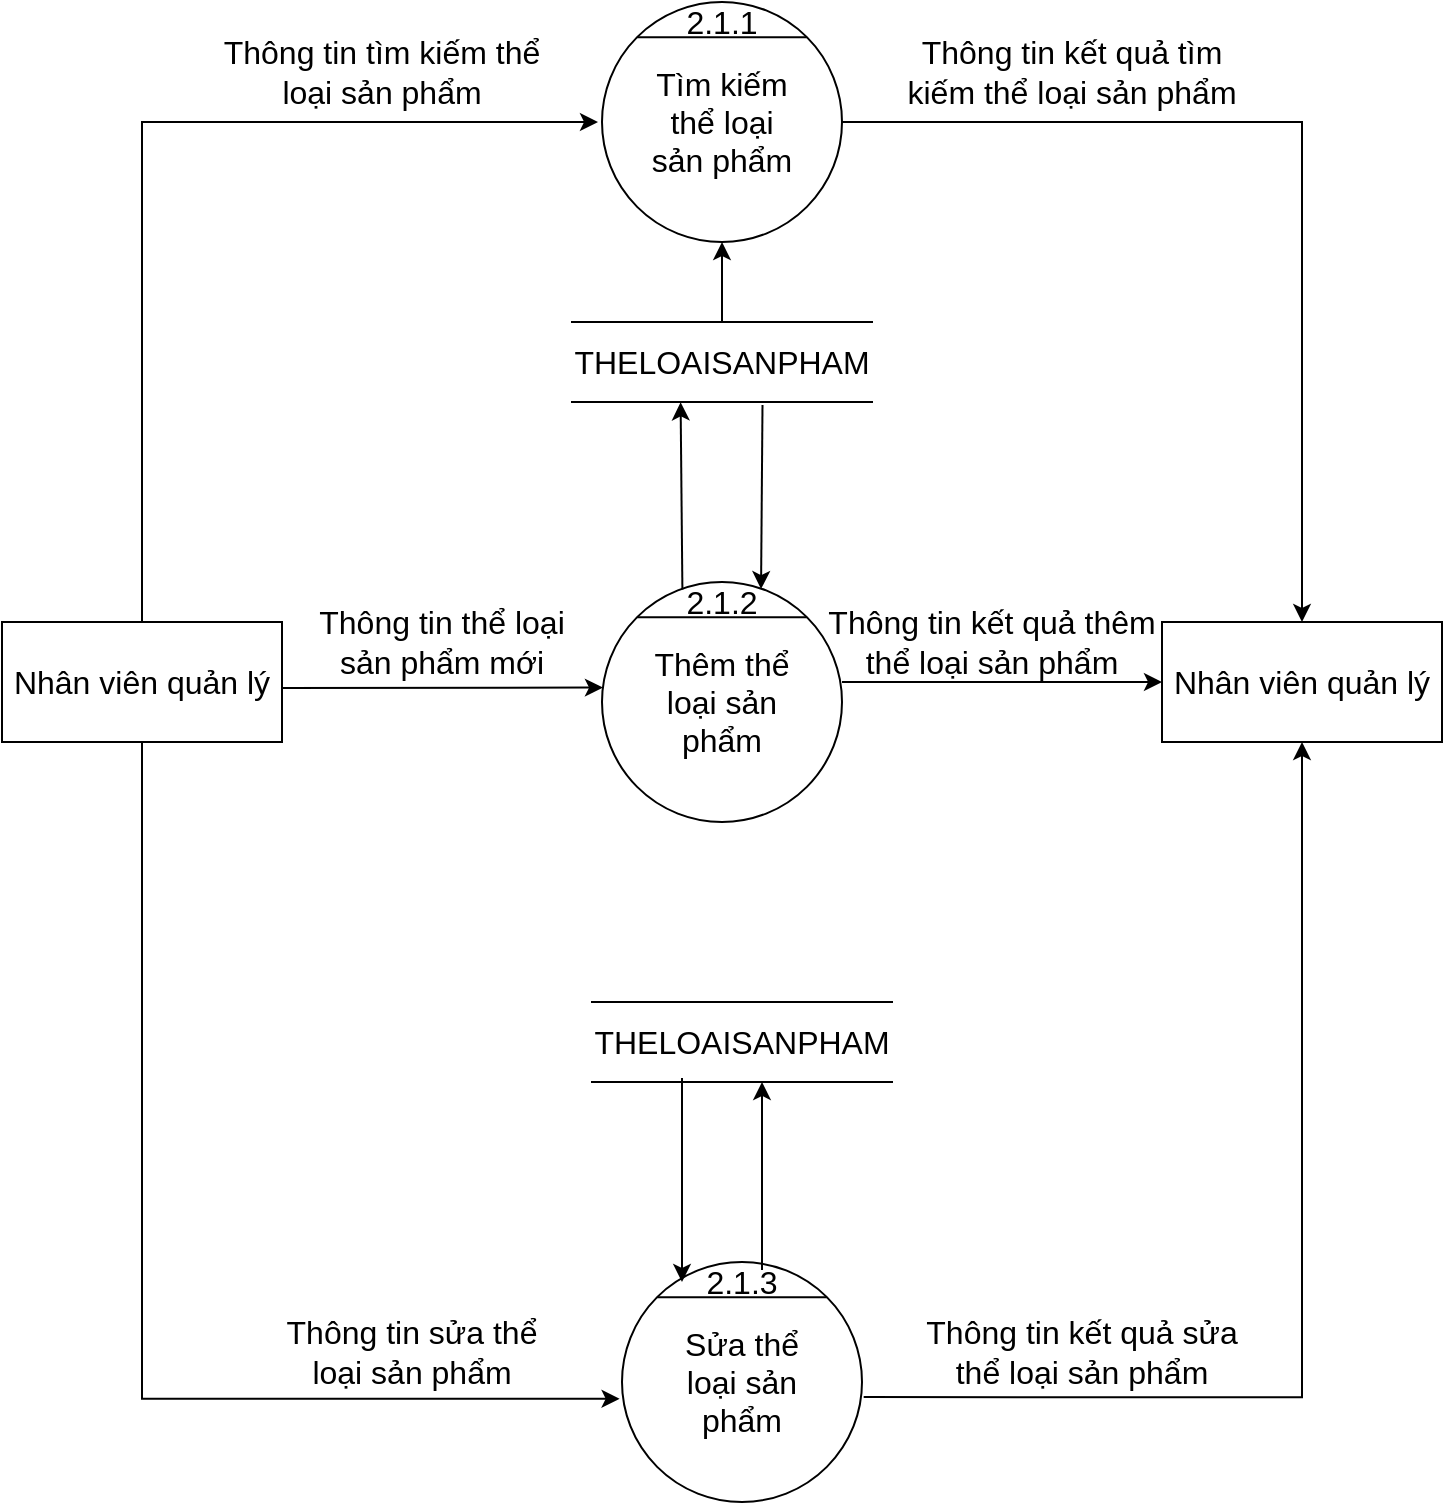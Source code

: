 <mxfile version="16.4.11" type="device"><diagram id="g_X-Bi0Yb1AH6SFP2yHM" name="Page-1"><mxGraphModel dx="1038" dy="641" grid="1" gridSize="10" guides="1" tooltips="1" connect="1" arrows="1" fold="1" page="1" pageScale="1" pageWidth="850" pageHeight="1100" math="0" shadow="0"><root><mxCell id="0"/><mxCell id="1" parent="0"/><mxCell id="pB63qup_f7YUHBTf590a-1" value="" style="ellipse;whiteSpace=wrap;html=1;aspect=fixed;fontSize=16;" parent="1" vertex="1"><mxGeometry x="520" y="120" width="120" height="120" as="geometry"/></mxCell><mxCell id="pB63qup_f7YUHBTf590a-2" value="" style="endArrow=none;html=1;rounded=0;exitX=0;exitY=0;exitDx=0;exitDy=0;entryX=1;entryY=0;entryDx=0;entryDy=0;fontSize=16;" parent="1" source="pB63qup_f7YUHBTf590a-1" target="pB63qup_f7YUHBTf590a-1" edge="1"><mxGeometry width="50" height="50" relative="1" as="geometry"><mxPoint x="860" y="675" as="sourcePoint"/><mxPoint x="910" y="625" as="targetPoint"/></mxGeometry></mxCell><mxCell id="pB63qup_f7YUHBTf590a-3" value="Tìm kiếm thể loại sản phẩm" style="text;html=1;strokeColor=none;fillColor=none;align=center;verticalAlign=middle;whiteSpace=wrap;rounded=0;fontSize=16;" parent="1" vertex="1"><mxGeometry x="540" y="165" width="80" height="30" as="geometry"/></mxCell><mxCell id="pB63qup_f7YUHBTf590a-5" value="" style="ellipse;whiteSpace=wrap;html=1;aspect=fixed;fontSize=16;" parent="1" vertex="1"><mxGeometry x="520" y="410" width="120" height="120" as="geometry"/></mxCell><mxCell id="pB63qup_f7YUHBTf590a-6" value="" style="endArrow=none;html=1;rounded=0;exitX=0;exitY=0;exitDx=0;exitDy=0;entryX=1;entryY=0;entryDx=0;entryDy=0;fontSize=16;" parent="1" source="pB63qup_f7YUHBTf590a-5" target="pB63qup_f7YUHBTf590a-5" edge="1"><mxGeometry width="50" height="50" relative="1" as="geometry"><mxPoint x="860" y="965" as="sourcePoint"/><mxPoint x="910" y="915" as="targetPoint"/></mxGeometry></mxCell><mxCell id="pB63qup_f7YUHBTf590a-7" value="&lt;font style=&quot;font-size: 16px&quot;&gt;Thêm thể loại sản phẩm&lt;/font&gt;" style="text;html=1;strokeColor=none;fillColor=none;align=center;verticalAlign=middle;whiteSpace=wrap;rounded=0;fontSize=16;" parent="1" vertex="1"><mxGeometry x="540" y="455" width="80" height="30" as="geometry"/></mxCell><mxCell id="pB63qup_f7YUHBTf590a-9" value="" style="ellipse;whiteSpace=wrap;html=1;aspect=fixed;fontSize=16;" parent="1" vertex="1"><mxGeometry x="530" y="750" width="120" height="120" as="geometry"/></mxCell><mxCell id="pB63qup_f7YUHBTf590a-10" value="" style="endArrow=none;html=1;rounded=0;exitX=0;exitY=0;exitDx=0;exitDy=0;entryX=1;entryY=0;entryDx=0;entryDy=0;fontSize=16;" parent="1" source="pB63qup_f7YUHBTf590a-9" target="pB63qup_f7YUHBTf590a-9" edge="1"><mxGeometry width="50" height="50" relative="1" as="geometry"><mxPoint x="870" y="1305" as="sourcePoint"/><mxPoint x="920" y="1255" as="targetPoint"/></mxGeometry></mxCell><mxCell id="pB63qup_f7YUHBTf590a-11" value="&lt;font style=&quot;font-size: 16px&quot;&gt;Sửa thể loại sản phẩm&lt;/font&gt;" style="text;html=1;strokeColor=none;fillColor=none;align=center;verticalAlign=middle;whiteSpace=wrap;rounded=0;fontSize=16;" parent="1" vertex="1"><mxGeometry x="550" y="795" width="80" height="30" as="geometry"/></mxCell><mxCell id="pB63qup_f7YUHBTf590a-25" value="Nhân viên quản lý" style="rounded=0;whiteSpace=wrap;html=1;fontSize=16;" parent="1" vertex="1"><mxGeometry x="220" y="430" width="140" height="60" as="geometry"/></mxCell><mxCell id="pB63qup_f7YUHBTf590a-26" value="Nhân viên quản lý" style="rounded=0;whiteSpace=wrap;html=1;fontSize=16;" parent="1" vertex="1"><mxGeometry x="800" y="430" width="140" height="60" as="geometry"/></mxCell><mxCell id="pB63qup_f7YUHBTf590a-70" value="&lt;font style=&quot;font-size: 16px&quot;&gt;2.1.1&lt;/font&gt;" style="text;html=1;strokeColor=none;fillColor=none;align=center;verticalAlign=middle;whiteSpace=wrap;rounded=0;" parent="1" vertex="1"><mxGeometry x="550" y="120" width="60" height="20" as="geometry"/></mxCell><mxCell id="pB63qup_f7YUHBTf590a-71" value="&lt;font style=&quot;font-size: 16px&quot;&gt;2.1.2&lt;/font&gt;" style="text;html=1;strokeColor=none;fillColor=none;align=center;verticalAlign=middle;whiteSpace=wrap;rounded=0;" parent="1" vertex="1"><mxGeometry x="560" y="410" width="40" height="20" as="geometry"/></mxCell><mxCell id="pB63qup_f7YUHBTf590a-72" value="&lt;font style=&quot;font-size: 16px&quot;&gt;2.1.3&lt;/font&gt;" style="text;html=1;strokeColor=none;fillColor=none;align=center;verticalAlign=middle;whiteSpace=wrap;rounded=0;" parent="1" vertex="1"><mxGeometry x="560" y="750" width="60" height="20" as="geometry"/></mxCell><mxCell id="pB63qup_f7YUHBTf590a-73" value="" style="edgeStyle=segmentEdgeStyle;endArrow=classic;html=1;rounded=0;fontSize=16;exitX=0.5;exitY=0;exitDx=0;exitDy=0;" parent="1" source="pB63qup_f7YUHBTf590a-25" edge="1"><mxGeometry width="50" height="50" relative="1" as="geometry"><mxPoint x="610" y="420" as="sourcePoint"/><mxPoint x="518" y="180" as="targetPoint"/><Array as="points"><mxPoint x="290" y="180"/><mxPoint x="518" y="180"/></Array></mxGeometry></mxCell><mxCell id="pB63qup_f7YUHBTf590a-74" value="" style="endArrow=classic;html=1;rounded=0;fontSize=16;entryX=0.004;entryY=0.44;entryDx=0;entryDy=0;entryPerimeter=0;" parent="1" target="pB63qup_f7YUHBTf590a-5" edge="1"><mxGeometry width="50" height="50" relative="1" as="geometry"><mxPoint x="360" y="463" as="sourcePoint"/><mxPoint x="660" y="455" as="targetPoint"/></mxGeometry></mxCell><mxCell id="pB63qup_f7YUHBTf590a-75" value="" style="edgeStyle=segmentEdgeStyle;endArrow=classic;html=1;rounded=0;fontSize=16;exitX=0.5;exitY=1;exitDx=0;exitDy=0;entryX=-0.01;entryY=0.57;entryDx=0;entryDy=0;entryPerimeter=0;" parent="1" source="pB63qup_f7YUHBTf590a-25" target="pB63qup_f7YUHBTf590a-9" edge="1"><mxGeometry width="50" height="50" relative="1" as="geometry"><mxPoint x="610" y="605" as="sourcePoint"/><mxPoint x="660" y="555" as="targetPoint"/><Array as="points"><mxPoint x="290" y="818"/></Array></mxGeometry></mxCell><mxCell id="pB63qup_f7YUHBTf590a-76" value="" style="edgeStyle=segmentEdgeStyle;endArrow=classic;html=1;rounded=0;fontSize=16;exitX=1;exitY=0.5;exitDx=0;exitDy=0;entryX=0.5;entryY=0;entryDx=0;entryDy=0;" parent="1" source="pB63qup_f7YUHBTf590a-1" target="pB63qup_f7YUHBTf590a-26" edge="1"><mxGeometry width="50" height="50" relative="1" as="geometry"><mxPoint x="790" y="315" as="sourcePoint"/><mxPoint x="1018.0" y="150" as="targetPoint"/><Array as="points"><mxPoint x="870" y="180"/></Array></mxGeometry></mxCell><mxCell id="pB63qup_f7YUHBTf590a-77" value="" style="endArrow=classic;html=1;rounded=0;fontSize=16;entryX=0;entryY=0.5;entryDx=0;entryDy=0;" parent="1" target="pB63qup_f7YUHBTf590a-26" edge="1"><mxGeometry width="50" height="50" relative="1" as="geometry"><mxPoint x="640" y="460" as="sourcePoint"/><mxPoint x="660" y="455" as="targetPoint"/></mxGeometry></mxCell><mxCell id="pB63qup_f7YUHBTf590a-78" value="" style="edgeStyle=segmentEdgeStyle;endArrow=classic;html=1;rounded=0;fontSize=16;exitX=1.007;exitY=0.563;exitDx=0;exitDy=0;exitPerimeter=0;entryX=0.5;entryY=1;entryDx=0;entryDy=0;" parent="1" source="pB63qup_f7YUHBTf590a-9" target="pB63qup_f7YUHBTf590a-26" edge="1"><mxGeometry width="50" height="50" relative="1" as="geometry"><mxPoint x="610" y="505" as="sourcePoint"/><mxPoint x="660" y="455" as="targetPoint"/></mxGeometry></mxCell><mxCell id="pB63qup_f7YUHBTf590a-79" value="THELOAISANPHAM" style="shape=partialRectangle;whiteSpace=wrap;html=1;left=0;right=0;fillColor=none;fontSize=16;" parent="1" vertex="1"><mxGeometry x="505" y="280" width="150" height="40" as="geometry"/></mxCell><mxCell id="pB63qup_f7YUHBTf590a-81" value="Thông tin tìm kiếm thể loại sản phẩm" style="text;html=1;strokeColor=none;fillColor=none;align=center;verticalAlign=middle;whiteSpace=wrap;rounded=0;fontSize=16;" parent="1" vertex="1"><mxGeometry x="325" y="140" width="170" height="30" as="geometry"/></mxCell><mxCell id="pB63qup_f7YUHBTf590a-82" value="Thông tin kết quả tìm kiếm thể loại sản phẩm" style="text;html=1;strokeColor=none;fillColor=none;align=center;verticalAlign=middle;whiteSpace=wrap;rounded=0;fontSize=16;" parent="1" vertex="1"><mxGeometry x="670" y="140" width="170" height="30" as="geometry"/></mxCell><mxCell id="pB63qup_f7YUHBTf590a-87" value="THELOAISANPHAM" style="shape=partialRectangle;whiteSpace=wrap;html=1;left=0;right=0;fillColor=none;fontSize=16;" parent="1" vertex="1"><mxGeometry x="515" y="620" width="150" height="40" as="geometry"/></mxCell><mxCell id="pB63qup_f7YUHBTf590a-94" value="" style="endArrow=classic;html=1;rounded=0;fontSize=16;entryX=0.5;entryY=1;entryDx=0;entryDy=0;exitX=0.5;exitY=0;exitDx=0;exitDy=0;" parent="1" source="pB63qup_f7YUHBTf590a-79" target="pB63qup_f7YUHBTf590a-1" edge="1"><mxGeometry width="50" height="50" relative="1" as="geometry"><mxPoint x="610" y="480" as="sourcePoint"/><mxPoint x="660" y="430" as="targetPoint"/></mxGeometry></mxCell><mxCell id="pB63qup_f7YUHBTf590a-95" value="" style="endArrow=classic;html=1;rounded=0;fontSize=16;exitX=0.005;exitY=0.185;exitDx=0;exitDy=0;exitPerimeter=0;entryX=0.362;entryY=1.004;entryDx=0;entryDy=0;entryPerimeter=0;" parent="1" source="pB63qup_f7YUHBTf590a-71" target="pB63qup_f7YUHBTf590a-79" edge="1"><mxGeometry width="50" height="50" relative="1" as="geometry"><mxPoint x="562" y="410" as="sourcePoint"/><mxPoint x="562" y="320" as="targetPoint"/></mxGeometry></mxCell><mxCell id="pB63qup_f7YUHBTf590a-96" value="" style="endArrow=classic;html=1;rounded=0;fontSize=16;exitX=0.635;exitY=1.037;exitDx=0;exitDy=0;exitPerimeter=0;entryX=0.988;entryY=0.176;entryDx=0;entryDy=0;entryPerimeter=0;" parent="1" source="pB63qup_f7YUHBTf590a-79" target="pB63qup_f7YUHBTf590a-71" edge="1"><mxGeometry width="50" height="50" relative="1" as="geometry"><mxPoint x="570" y="410" as="sourcePoint"/><mxPoint x="620" y="360" as="targetPoint"/></mxGeometry></mxCell><mxCell id="pB63qup_f7YUHBTf590a-99" value="" style="endArrow=classic;html=1;rounded=0;fontSize=16;entryX=0.362;entryY=1.004;entryDx=0;entryDy=0;entryPerimeter=0;" parent="1" edge="1"><mxGeometry width="50" height="50" relative="1" as="geometry"><mxPoint x="600" y="754" as="sourcePoint"/><mxPoint x="600" y="660" as="targetPoint"/></mxGeometry></mxCell><mxCell id="pB63qup_f7YUHBTf590a-100" value="" style="endArrow=classic;html=1;rounded=0;fontSize=16;entryX=0;entryY=0.5;entryDx=0;entryDy=0;" parent="1" target="pB63qup_f7YUHBTf590a-72" edge="1"><mxGeometry width="50" height="50" relative="1" as="geometry"><mxPoint x="560" y="658" as="sourcePoint"/><mxPoint x="560" y="750.0" as="targetPoint"/></mxGeometry></mxCell><mxCell id="pB63qup_f7YUHBTf590a-101" value="Thông tin thể loại sản phẩm mới" style="text;html=1;strokeColor=none;fillColor=none;align=center;verticalAlign=middle;whiteSpace=wrap;rounded=0;fontSize=16;" parent="1" vertex="1"><mxGeometry x="375" y="425" width="130" height="30" as="geometry"/></mxCell><mxCell id="pB63qup_f7YUHBTf590a-102" value="Thông tin kết quả thêm thể loại sản phẩm" style="text;html=1;strokeColor=none;fillColor=none;align=center;verticalAlign=middle;whiteSpace=wrap;rounded=0;fontSize=16;" parent="1" vertex="1"><mxGeometry x="630" y="420" width="170" height="40" as="geometry"/></mxCell><mxCell id="pB63qup_f7YUHBTf590a-103" style="edgeStyle=orthogonalEdgeStyle;rounded=0;orthogonalLoop=1;jettySize=auto;html=1;exitX=0.5;exitY=1;exitDx=0;exitDy=0;fontSize=16;" parent="1" source="pB63qup_f7YUHBTf590a-102" target="pB63qup_f7YUHBTf590a-102" edge="1"><mxGeometry relative="1" as="geometry"/></mxCell><mxCell id="pB63qup_f7YUHBTf590a-104" value="Thông tin sửa thể loại sản phẩm" style="text;html=1;strokeColor=none;fillColor=none;align=center;verticalAlign=middle;whiteSpace=wrap;rounded=0;fontSize=16;" parent="1" vertex="1"><mxGeometry x="360" y="780" width="130" height="30" as="geometry"/></mxCell><mxCell id="pB63qup_f7YUHBTf590a-105" value="Thông tin kết quả sửa thể loại sản phẩm" style="text;html=1;strokeColor=none;fillColor=none;align=center;verticalAlign=middle;whiteSpace=wrap;rounded=0;fontSize=16;" parent="1" vertex="1"><mxGeometry x="670" y="775" width="180" height="40" as="geometry"/></mxCell></root></mxGraphModel></diagram></mxfile>